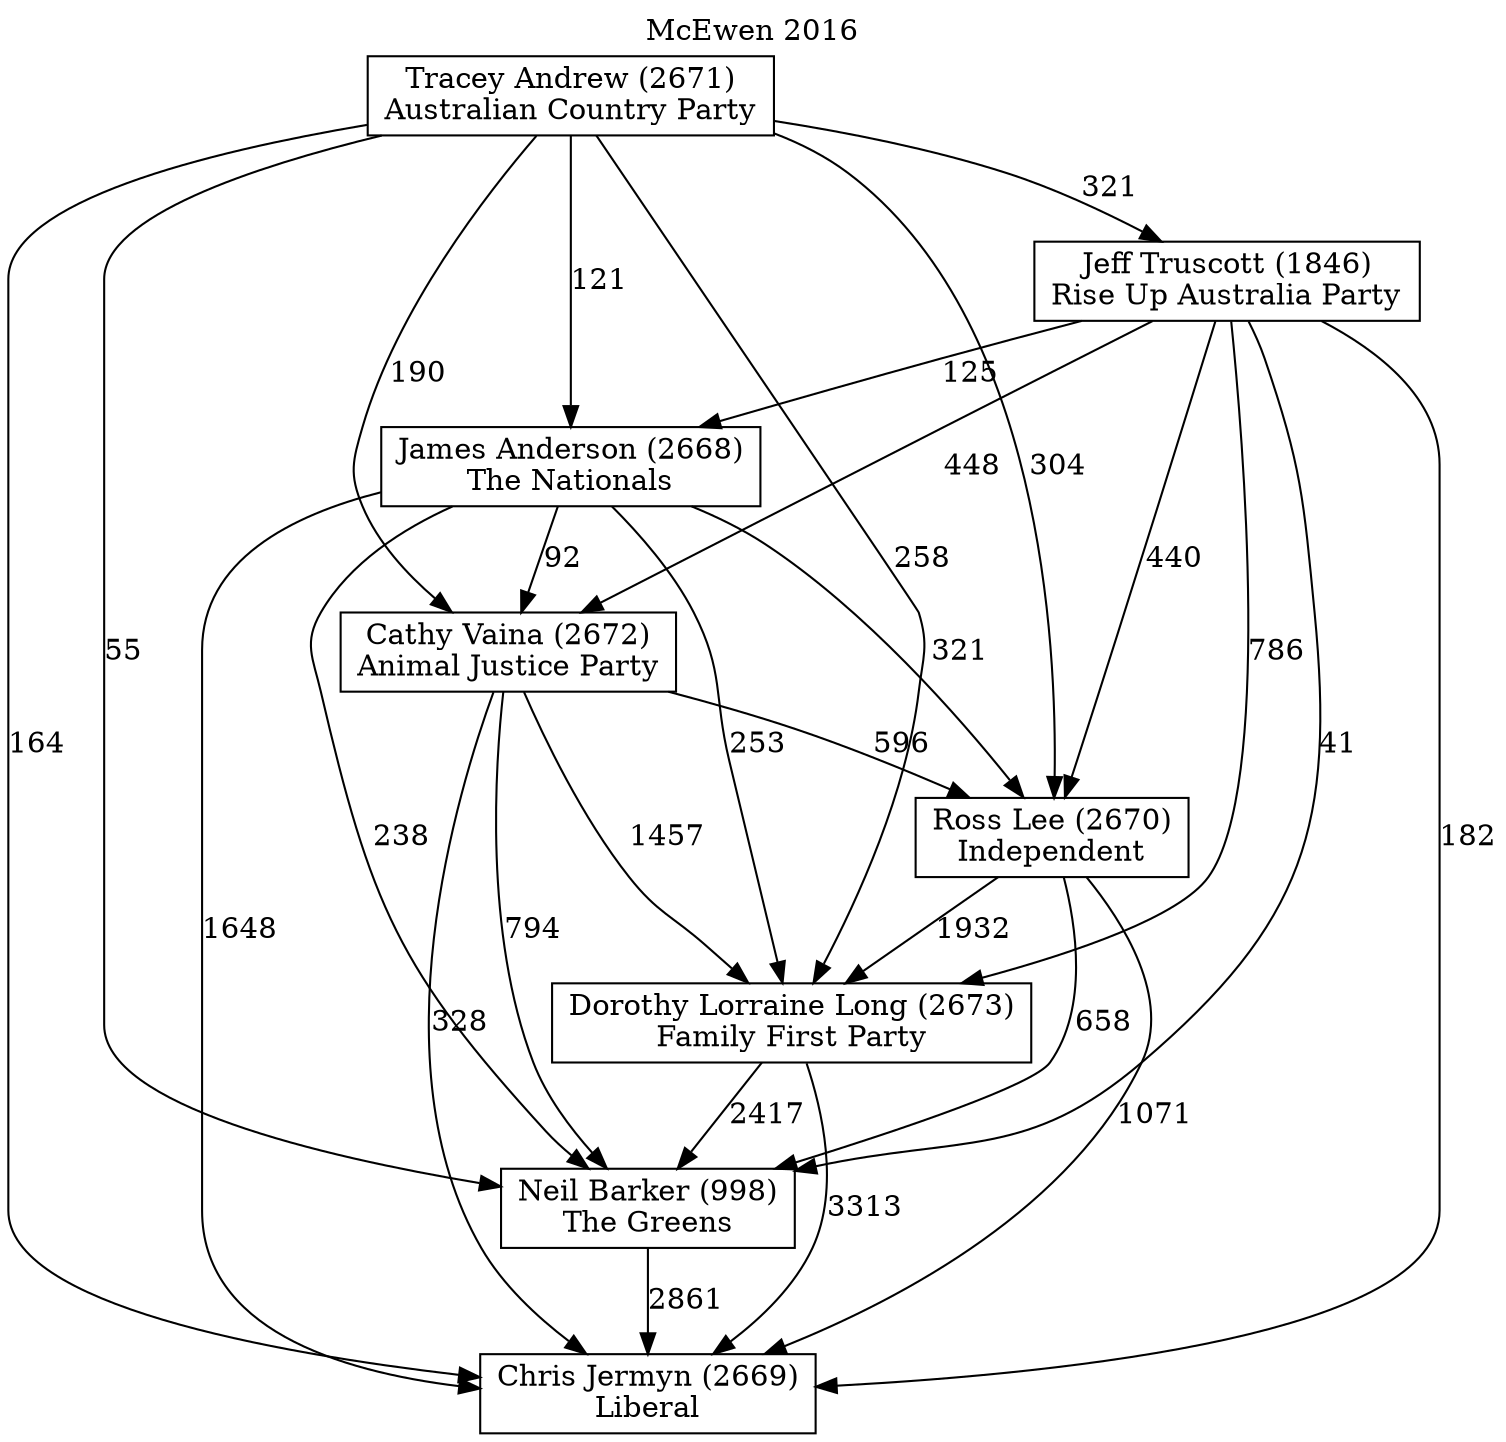 // House preference flow
digraph "Chris Jermyn (2669)_McEwen_2016" {
	graph [label="McEwen 2016" labelloc=t mclimit=10]
	node [shape=box]
	"Tracey Andrew (2671)" [label="Tracey Andrew (2671)
Australian Country Party"]
	"Ross Lee (2670)" [label="Ross Lee (2670)
Independent"]
	"James Anderson (2668)" [label="James Anderson (2668)
The Nationals"]
	"Dorothy Lorraine Long (2673)" [label="Dorothy Lorraine Long (2673)
Family First Party"]
	"Cathy Vaina (2672)" [label="Cathy Vaina (2672)
Animal Justice Party"]
	"Chris Jermyn (2669)" [label="Chris Jermyn (2669)
Liberal"]
	"Jeff Truscott (1846)" [label="Jeff Truscott (1846)
Rise Up Australia Party"]
	"Neil Barker (998)" [label="Neil Barker (998)
The Greens"]
	"Neil Barker (998)" -> "Chris Jermyn (2669)" [label=2861]
	"Cathy Vaina (2672)" -> "Chris Jermyn (2669)" [label=328]
	"Cathy Vaina (2672)" -> "Ross Lee (2670)" [label=596]
	"Jeff Truscott (1846)" -> "Ross Lee (2670)" [label=440]
	"James Anderson (2668)" -> "Ross Lee (2670)" [label=321]
	"Jeff Truscott (1846)" -> "Cathy Vaina (2672)" [label=448]
	"Cathy Vaina (2672)" -> "Neil Barker (998)" [label=794]
	"Ross Lee (2670)" -> "Neil Barker (998)" [label=658]
	"Jeff Truscott (1846)" -> "James Anderson (2668)" [label=125]
	"Cathy Vaina (2672)" -> "Dorothy Lorraine Long (2673)" [label=1457]
	"Tracey Andrew (2671)" -> "James Anderson (2668)" [label=121]
	"Jeff Truscott (1846)" -> "Chris Jermyn (2669)" [label=182]
	"James Anderson (2668)" -> "Chris Jermyn (2669)" [label=1648]
	"Tracey Andrew (2671)" -> "Jeff Truscott (1846)" [label=321]
	"Jeff Truscott (1846)" -> "Neil Barker (998)" [label=41]
	"James Anderson (2668)" -> "Neil Barker (998)" [label=238]
	"Tracey Andrew (2671)" -> "Ross Lee (2670)" [label=304]
	"Ross Lee (2670)" -> "Dorothy Lorraine Long (2673)" [label=1932]
	"Jeff Truscott (1846)" -> "Dorothy Lorraine Long (2673)" [label=786]
	"James Anderson (2668)" -> "Cathy Vaina (2672)" [label=92]
	"James Anderson (2668)" -> "Dorothy Lorraine Long (2673)" [label=253]
	"Ross Lee (2670)" -> "Chris Jermyn (2669)" [label=1071]
	"Dorothy Lorraine Long (2673)" -> "Neil Barker (998)" [label=2417]
	"Tracey Andrew (2671)" -> "Neil Barker (998)" [label=55]
	"Tracey Andrew (2671)" -> "Dorothy Lorraine Long (2673)" [label=258]
	"Tracey Andrew (2671)" -> "Cathy Vaina (2672)" [label=190]
	"Tracey Andrew (2671)" -> "Chris Jermyn (2669)" [label=164]
	"Dorothy Lorraine Long (2673)" -> "Chris Jermyn (2669)" [label=3313]
}
